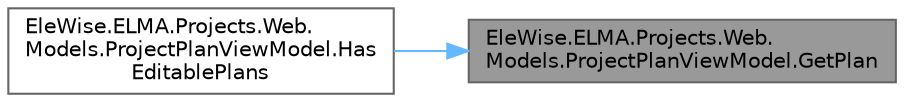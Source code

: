 digraph "EleWise.ELMA.Projects.Web.Models.ProjectPlanViewModel.GetPlan"
{
 // LATEX_PDF_SIZE
  bgcolor="transparent";
  edge [fontname=Helvetica,fontsize=10,labelfontname=Helvetica,labelfontsize=10];
  node [fontname=Helvetica,fontsize=10,shape=box,height=0.2,width=0.4];
  rankdir="RL";
  Node1 [id="Node000001",label="EleWise.ELMA.Projects.Web.\lModels.ProjectPlanViewModel.GetPlan",height=0.2,width=0.4,color="gray40", fillcolor="grey60", style="filled", fontcolor="black",tooltip="Возвращает проект плана."];
  Node1 -> Node2 [id="edge1_Node000001_Node000002",dir="back",color="steelblue1",style="solid",tooltip=" "];
  Node2 [id="Node000002",label="EleWise.ELMA.Projects.Web.\lModels.ProjectPlanViewModel.Has\lEditablePlans",height=0.2,width=0.4,color="grey40", fillcolor="white", style="filled",URL="$class_ele_wise_1_1_e_l_m_a_1_1_projects_1_1_web_1_1_models_1_1_project_plan_view_model.html#a224ee2b355a5b5ddee0437274264146f",tooltip="Есть ли редактируемые планы."];
}
